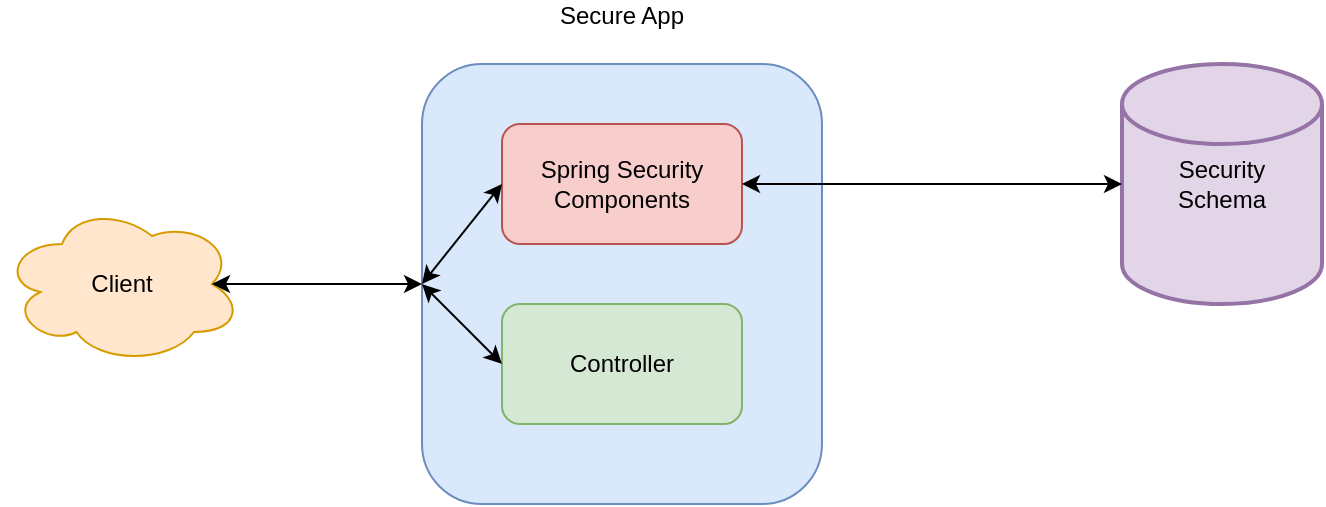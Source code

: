 <mxfile version="10.8.9" type="device"><diagram id="NdRz_lwJYmPy9s8tvF6W" name="Page-1"><mxGraphModel dx="1118" dy="726" grid="1" gridSize="10" guides="1" tooltips="1" connect="1" arrows="1" fold="1" page="1" pageScale="1" pageWidth="850" pageHeight="1100" math="0" shadow="0"><root><mxCell id="0"/><mxCell id="1" parent="0"/><mxCell id="p2gUjj4epEkUVaBuSYkM-1" value="Secure App&lt;br&gt;&lt;br&gt;" style="rounded=1;whiteSpace=wrap;html=1;labelPosition=center;verticalLabelPosition=top;align=center;verticalAlign=bottom;fillColor=#dae8fc;strokeColor=#6c8ebf;" vertex="1" parent="1"><mxGeometry x="280" y="120" width="200" height="220" as="geometry"/></mxCell><mxCell id="p2gUjj4epEkUVaBuSYkM-2" value="Security&lt;br&gt;Schema&lt;br&gt;" style="strokeWidth=2;html=1;shape=mxgraph.flowchart.database;whiteSpace=wrap;fillColor=#e1d5e7;strokeColor=#9673a6;" vertex="1" parent="1"><mxGeometry x="630" y="120" width="100" height="120" as="geometry"/></mxCell><mxCell id="p2gUjj4epEkUVaBuSYkM-3" value="Spring Security Components" style="rounded=1;whiteSpace=wrap;html=1;fillColor=#f8cecc;strokeColor=#b85450;" vertex="1" parent="1"><mxGeometry x="320" y="150" width="120" height="60" as="geometry"/></mxCell><mxCell id="p2gUjj4epEkUVaBuSYkM-4" value="Controller" style="rounded=1;whiteSpace=wrap;html=1;fillColor=#d5e8d4;strokeColor=#82b366;" vertex="1" parent="1"><mxGeometry x="320" y="240" width="120" height="60" as="geometry"/></mxCell><mxCell id="p2gUjj4epEkUVaBuSYkM-5" value="Client" style="ellipse;shape=cloud;whiteSpace=wrap;html=1;fillColor=#ffe6cc;strokeColor=#d79b00;" vertex="1" parent="1"><mxGeometry x="70" y="190" width="120" height="80" as="geometry"/></mxCell><mxCell id="p2gUjj4epEkUVaBuSYkM-6" value="" style="endArrow=classic;startArrow=classic;html=1;entryX=0;entryY=0.5;entryDx=0;entryDy=0;entryPerimeter=0;exitX=1;exitY=0.5;exitDx=0;exitDy=0;" edge="1" parent="1" source="p2gUjj4epEkUVaBuSYkM-3" target="p2gUjj4epEkUVaBuSYkM-2"><mxGeometry width="50" height="50" relative="1" as="geometry"><mxPoint x="530" y="210" as="sourcePoint"/><mxPoint x="600" y="180" as="targetPoint"/></mxGeometry></mxCell><mxCell id="p2gUjj4epEkUVaBuSYkM-7" value="" style="endArrow=classic;startArrow=classic;html=1;entryX=0;entryY=0.5;entryDx=0;entryDy=0;exitX=0.875;exitY=0.5;exitDx=0;exitDy=0;exitPerimeter=0;" edge="1" parent="1" source="p2gUjj4epEkUVaBuSYkM-5" target="p2gUjj4epEkUVaBuSYkM-1"><mxGeometry width="50" height="50" relative="1" as="geometry"><mxPoint x="210" y="260" as="sourcePoint"/><mxPoint x="260" y="210" as="targetPoint"/></mxGeometry></mxCell><mxCell id="p2gUjj4epEkUVaBuSYkM-8" value="" style="endArrow=classic;startArrow=classic;html=1;entryX=0;entryY=0.5;entryDx=0;entryDy=0;exitX=0;exitY=0.5;exitDx=0;exitDy=0;" edge="1" parent="1" source="p2gUjj4epEkUVaBuSYkM-1" target="p2gUjj4epEkUVaBuSYkM-3"><mxGeometry width="50" height="50" relative="1" as="geometry"><mxPoint x="170" y="380" as="sourcePoint"/><mxPoint x="220" y="330" as="targetPoint"/></mxGeometry></mxCell><mxCell id="p2gUjj4epEkUVaBuSYkM-9" value="" style="endArrow=classic;startArrow=classic;html=1;entryX=0;entryY=0.5;entryDx=0;entryDy=0;exitX=0;exitY=0.5;exitDx=0;exitDy=0;" edge="1" parent="1" source="p2gUjj4epEkUVaBuSYkM-1" target="p2gUjj4epEkUVaBuSYkM-4"><mxGeometry width="50" height="50" relative="1" as="geometry"><mxPoint x="190" y="350" as="sourcePoint"/><mxPoint x="240" y="300" as="targetPoint"/></mxGeometry></mxCell></root></mxGraphModel></diagram></mxfile>